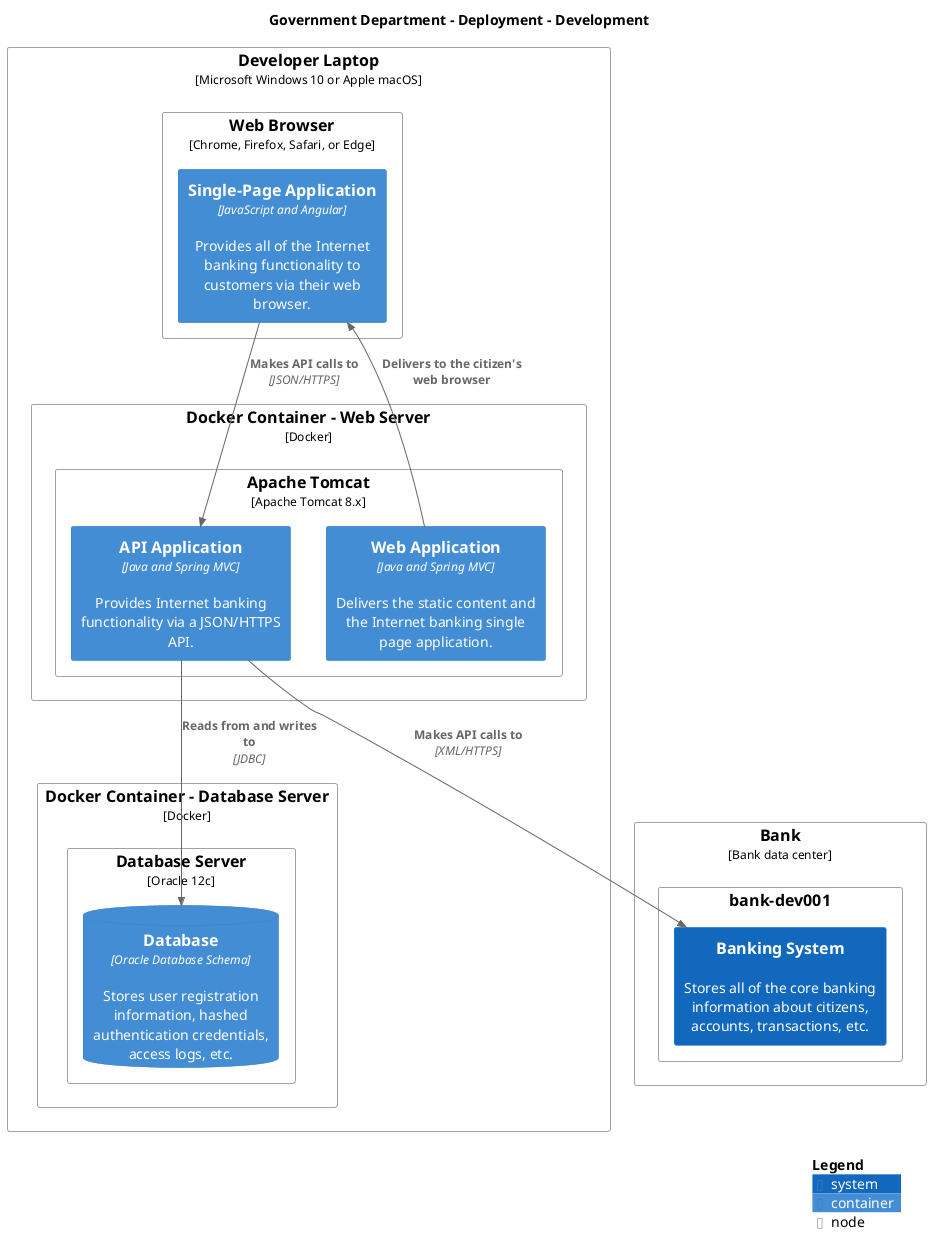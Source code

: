 @startuml
set separator none
title Government Department - Deployment - Development

top to bottom direction

!include <C4/C4>
!include <C4/C4_Context>
!include <C4/C4_Container>
!include <C4/C4_Deployment>

Deployment_Node(Development.DeveloperLaptop, "Developer Laptop", $type="Microsoft Windows 10 or Apple macOS", $tags="", $link="") {
  Deployment_Node(Development.DeveloperLaptop.WebBrowser, "Web Browser", $type="Chrome, Firefox, Safari, or Edge", $tags="", $link="") {
    Container(Development.DeveloperLaptop.WebBrowser.SinglePageApplication_1, "Single-Page Application", $techn="JavaScript and Angular", $descr="Provides all of the Internet banking functionality to customers via their web browser.", $tags="", $link="")
  }

  Deployment_Node(Development.DeveloperLaptop.DockerContainerWebServer, "Docker Container - Web Server", $type="Docker", $tags="", $link="") {
    Deployment_Node(Development.DeveloperLaptop.DockerContainerWebServer.ApacheTomcat, "Apache Tomcat", $type="Apache Tomcat 8.x", $tags="", $link="") {
      Container(Development.DeveloperLaptop.DockerContainerWebServer.ApacheTomcat.WebApplication_1, "Web Application", $techn="Java and Spring MVC", $descr="Delivers the static content and the Internet banking single page application.", $tags="", $link="")
      Container(Development.DeveloperLaptop.DockerContainerWebServer.ApacheTomcat.APIApplication_1, "API Application", $techn="Java and Spring MVC", $descr="Provides Internet banking functionality via a JSON/HTTPS API.", $tags="", $link="")
    }

  }

  Deployment_Node(Development.DeveloperLaptop.DockerContainerDatabaseServer, "Docker Container - Database Server", $type="Docker", $tags="", $link="") {
    Deployment_Node(Development.DeveloperLaptop.DockerContainerDatabaseServer.DatabaseServer, "Database Server", $type="Oracle 12c", $tags="", $link="") {
      ContainerDb(Development.DeveloperLaptop.DockerContainerDatabaseServer.DatabaseServer.Database_1, "Database", $techn="Oracle Database Schema", $descr="Stores user registration information, hashed authentication credentials, access logs, etc.", $tags="", $link="")
    }

  }

}

Deployment_Node(Development.Bank, "Bank", $type="Bank data center", $tags="", $link="") {
  Deployment_Node(Development.Bank.bankdev001, "bank-dev001", $type="", $tags="", $link="") {
    System(Development.Bank.bankdev001.BankingSystem_1, "Banking System", $descr="Stores all of the core banking information about citizens, accounts, transactions, etc.", $tags="", $link="")
  }

}

Rel_D(Development.DeveloperLaptop.DockerContainerWebServer.ApacheTomcat.WebApplication_1, Development.DeveloperLaptop.WebBrowser.SinglePageApplication_1, "Delivers to the citizen's web browser", $techn="", $tags="", $link="")
Rel_D(Development.DeveloperLaptop.WebBrowser.SinglePageApplication_1, Development.DeveloperLaptop.DockerContainerWebServer.ApacheTomcat.APIApplication_1, "Makes API calls to", $techn="JSON/HTTPS", $tags="", $link="")
Rel_D(Development.DeveloperLaptop.DockerContainerWebServer.ApacheTomcat.APIApplication_1, Development.DeveloperLaptop.DockerContainerDatabaseServer.DatabaseServer.Database_1, "Reads from and writes to", $techn="JDBC", $tags="", $link="")
Rel_D(Development.DeveloperLaptop.DockerContainerWebServer.ApacheTomcat.APIApplication_1, Development.Bank.bankdev001.BankingSystem_1, "Makes API calls to", $techn="XML/HTTPS", $tags="", $link="")

SHOW_LEGEND(true)
@enduml